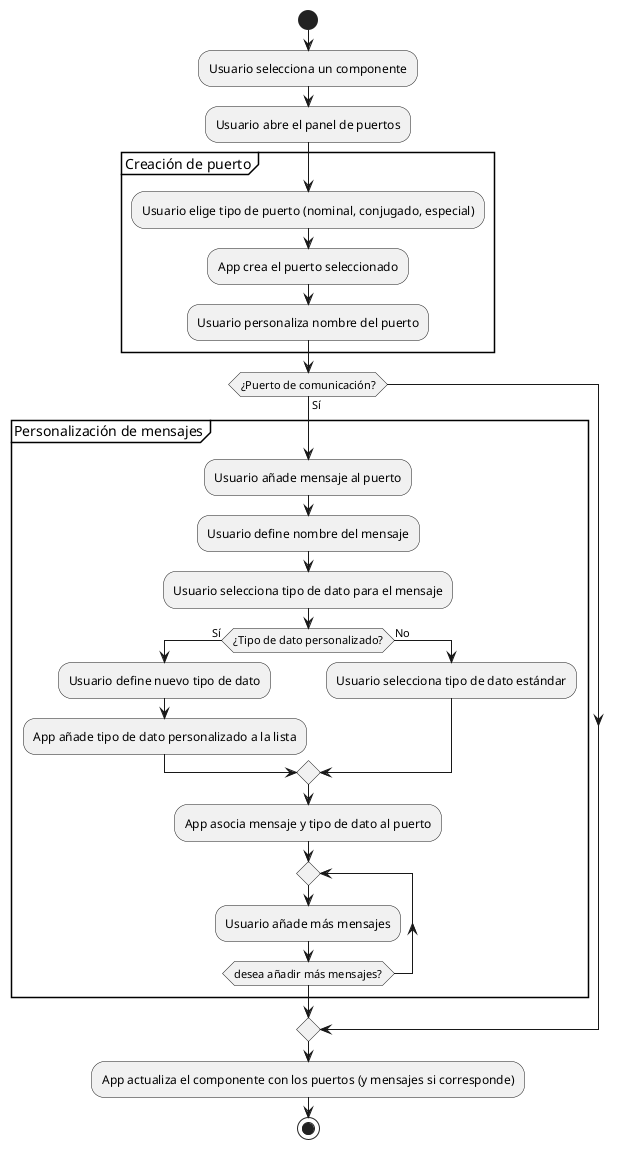@startuml
start

:Usuario selecciona un componente;
:Usuario abre el panel de puertos;

partition "Creación de puerto" {
    :Usuario elige tipo de puerto (nominal, conjugado, especial);
    :App crea el puerto seleccionado;
    :Usuario personaliza nombre del puerto;
}

if (¿Puerto de comunicación?) then (Sí)
    partition "Personalización de mensajes" {
        :Usuario añade mensaje al puerto;
        :Usuario define nombre del mensaje;
        :Usuario selecciona tipo de dato para el mensaje;
        if (¿Tipo de dato personalizado?) then (Sí)
            :Usuario define nuevo tipo de dato;
            :App añade tipo de dato personalizado a la lista;
        else (No)
            :Usuario selecciona tipo de dato estándar;
        endif
        :App asocia mensaje y tipo de dato al puerto;
        repeat
            :Usuario añade más mensajes;
        repeat while (desea añadir más mensajes?)
    }
endif

:App actualiza el componente con los puertos (y mensajes si corresponde);

stop
@enduml